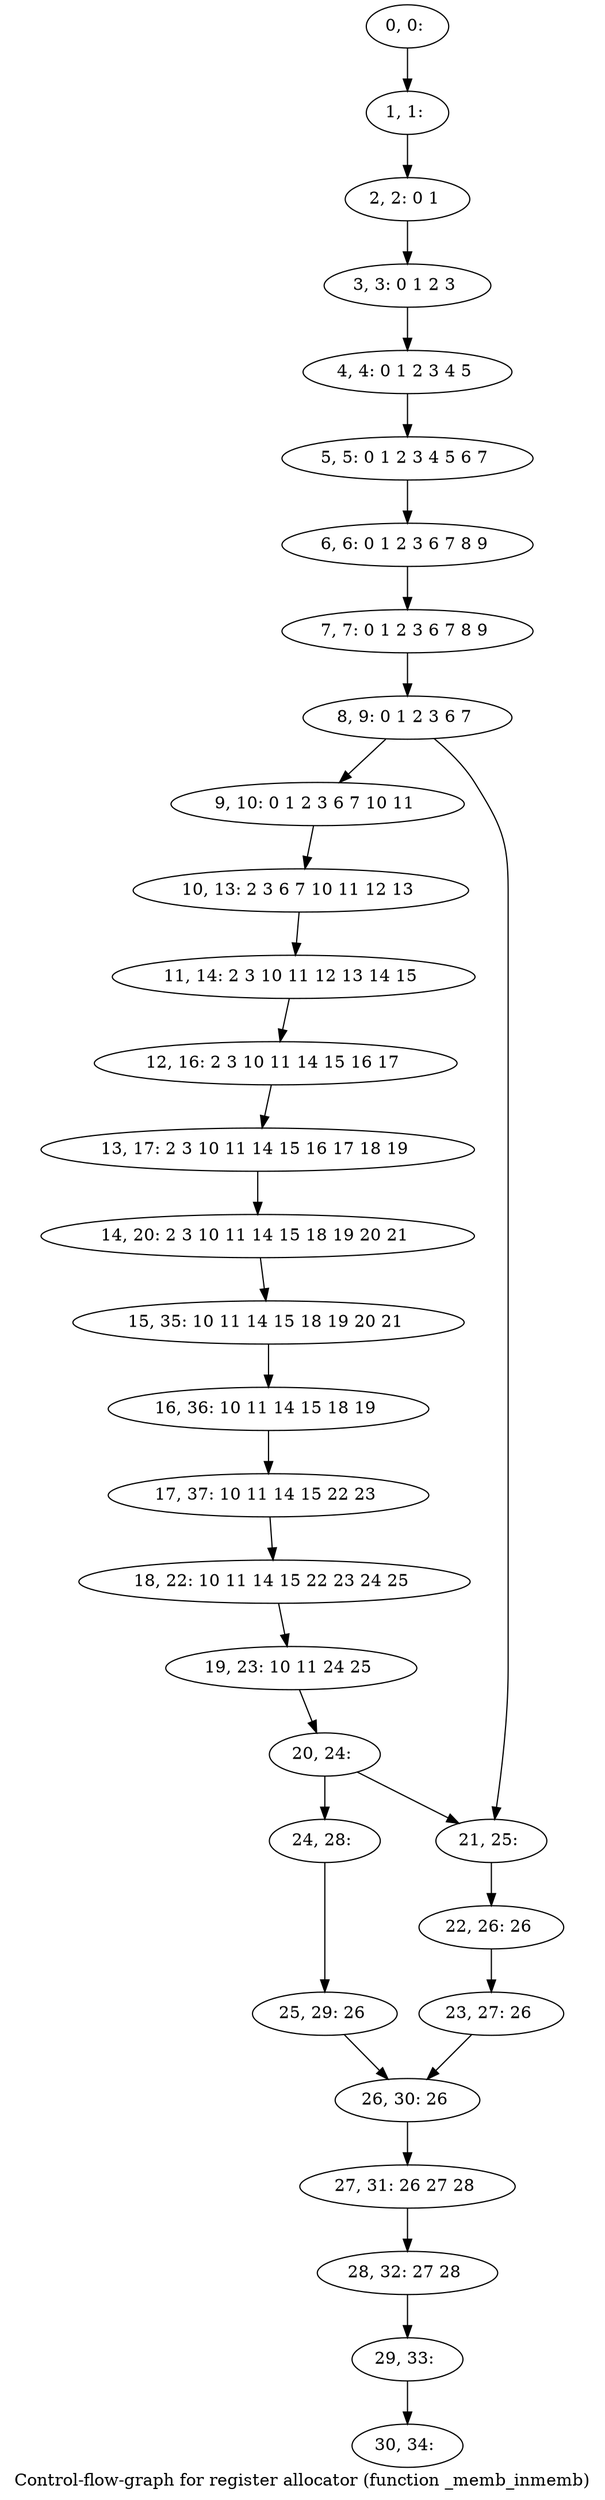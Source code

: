 digraph G {
graph [label="Control-flow-graph for register allocator (function _memb_inmemb)"]
0[label="0, 0: "];
1[label="1, 1: "];
2[label="2, 2: 0 1 "];
3[label="3, 3: 0 1 2 3 "];
4[label="4, 4: 0 1 2 3 4 5 "];
5[label="5, 5: 0 1 2 3 4 5 6 7 "];
6[label="6, 6: 0 1 2 3 6 7 8 9 "];
7[label="7, 7: 0 1 2 3 6 7 8 9 "];
8[label="8, 9: 0 1 2 3 6 7 "];
9[label="9, 10: 0 1 2 3 6 7 10 11 "];
10[label="10, 13: 2 3 6 7 10 11 12 13 "];
11[label="11, 14: 2 3 10 11 12 13 14 15 "];
12[label="12, 16: 2 3 10 11 14 15 16 17 "];
13[label="13, 17: 2 3 10 11 14 15 16 17 18 19 "];
14[label="14, 20: 2 3 10 11 14 15 18 19 20 21 "];
15[label="15, 35: 10 11 14 15 18 19 20 21 "];
16[label="16, 36: 10 11 14 15 18 19 "];
17[label="17, 37: 10 11 14 15 22 23 "];
18[label="18, 22: 10 11 14 15 22 23 24 25 "];
19[label="19, 23: 10 11 24 25 "];
20[label="20, 24: "];
21[label="21, 25: "];
22[label="22, 26: 26 "];
23[label="23, 27: 26 "];
24[label="24, 28: "];
25[label="25, 29: 26 "];
26[label="26, 30: 26 "];
27[label="27, 31: 26 27 28 "];
28[label="28, 32: 27 28 "];
29[label="29, 33: "];
30[label="30, 34: "];
0->1 ;
1->2 ;
2->3 ;
3->4 ;
4->5 ;
5->6 ;
6->7 ;
7->8 ;
8->9 ;
8->21 ;
9->10 ;
10->11 ;
11->12 ;
12->13 ;
13->14 ;
14->15 ;
15->16 ;
16->17 ;
17->18 ;
18->19 ;
19->20 ;
20->21 ;
20->24 ;
21->22 ;
22->23 ;
23->26 ;
24->25 ;
25->26 ;
26->27 ;
27->28 ;
28->29 ;
29->30 ;
}
